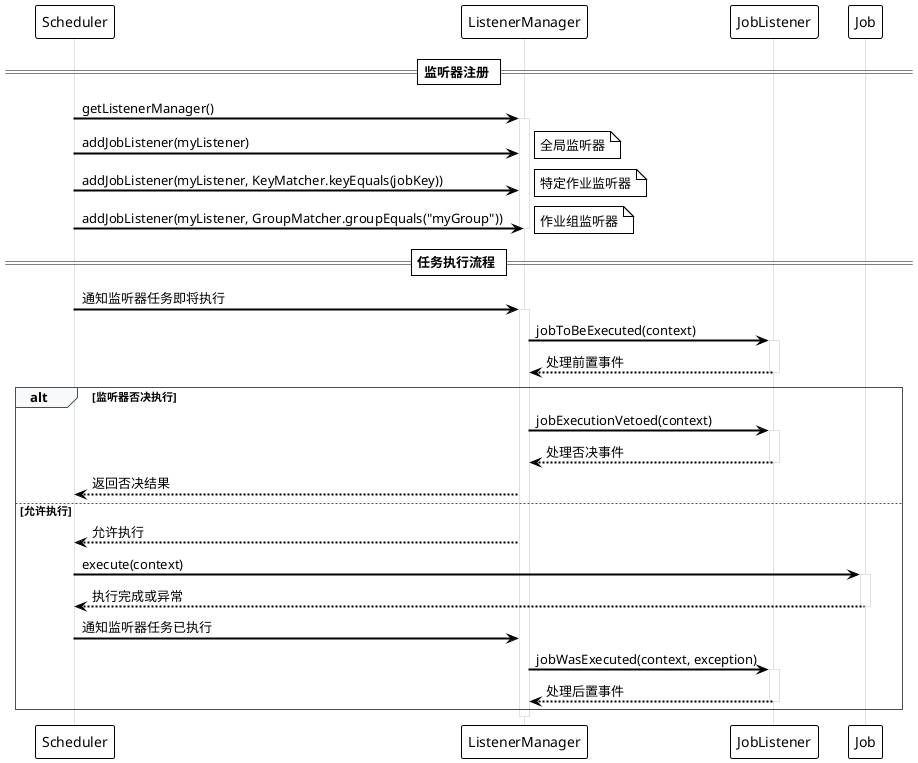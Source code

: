  @startuml
!theme plain
skinparam sequenceArrowThickness 2
skinparam sequenceGroupBorderColor #495057
skinparam sequenceGroupBackgroundColor #F8F9FA
skinparam sequenceLifeLineBorderColor #DEE2E6

participant "Scheduler" as scheduler
participant "ListenerManager" as manager
participant "JobListener" as listener
participant "Job" as job

== 监听器注册 ==

scheduler -> manager : getListenerManager()
activate manager

scheduler -> manager : addJobListener(myListener)
note right: 全局监听器

scheduler -> manager : addJobListener(myListener, KeyMatcher.keyEquals(jobKey))
note right: 特定作业监听器

scheduler -> manager : addJobListener(myListener, GroupMatcher.groupEquals("myGroup"))
note right: 作业组监听器

deactivate manager

== 任务执行流程 ==

scheduler -> manager : 通知监听器任务即将执行
activate manager

manager -> listener : jobToBeExecuted(context)
activate listener
listener --> manager : 处理前置事件
deactivate listener

alt 监听器否决执行
    manager -> listener : jobExecutionVetoed(context)
    activate listener
    listener --> manager : 处理否决事件
    deactivate listener
    manager --> scheduler : 返回否决结果
else 允许执行
    manager --> scheduler : 允许执行
    
    scheduler -> job : execute(context)
    activate job
    job --> scheduler : 执行完成或异常
    deactivate job
    
    scheduler -> manager : 通知监听器任务已执行
    
    manager -> listener : jobWasExecuted(context, exception)
    activate listener
    listener --> manager : 处理后置事件
    deactivate listener
end

deactivate manager

@enduml
